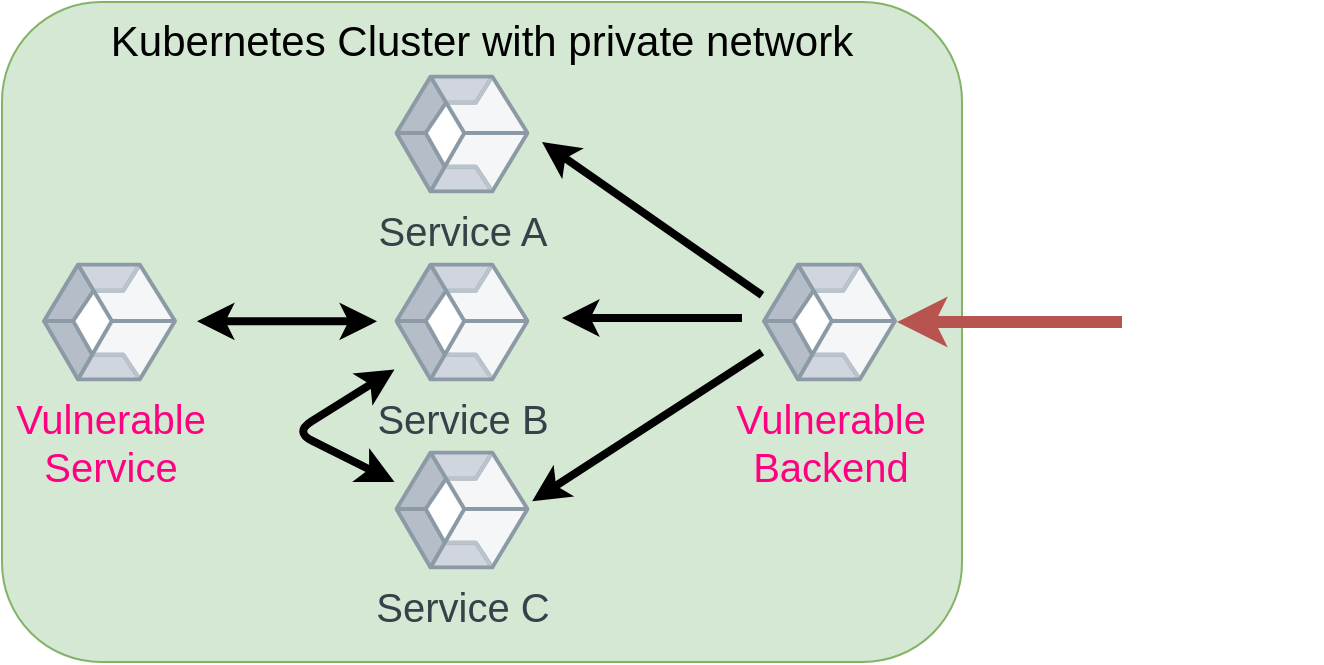 <mxfile version="14.2.9" type="device"><diagram id="Z2K4chlBQd5eH9F4HpAG" name="Page-1"><mxGraphModel dx="992" dy="528" grid="1" gridSize="10" guides="1" tooltips="1" connect="1" arrows="1" fold="1" page="1" pageScale="1" pageWidth="827" pageHeight="1169" math="0" shadow="0"><root><mxCell id="0"/><mxCell id="1" parent="0"/><mxCell id="fDmSy4stRWS___8h6wna-2" value="Kubernetes Cluster with private network" style="rounded=1;whiteSpace=wrap;html=1;verticalAlign=top;fontSize=21;fillColor=#d5e8d4;strokeColor=#82b366;" vertex="1" parent="1"><mxGeometry x="70" y="40" width="480" height="330" as="geometry"/></mxCell><mxCell id="fDmSy4stRWS___8h6wna-7" style="edgeStyle=orthogonalEdgeStyle;rounded=0;orthogonalLoop=1;jettySize=auto;html=1;exitX=0;exitY=0.5;exitDx=0;exitDy=0;fontSize=20;strokeWidth=6;entryX=1;entryY=0.5;entryDx=0;entryDy=0;fillColor=#f8cecc;strokeColor=#b85450;" edge="1" parent="1" source="fDmSy4stRWS___8h6wna-6" target="fDmSy4stRWS___8h6wna-18"><mxGeometry relative="1" as="geometry"><mxPoint x="510" y="200.0" as="targetPoint"/></mxGeometry></mxCell><mxCell id="fDmSy4stRWS___8h6wna-6" value="" style="shape=image;html=1;verticalAlign=top;verticalLabelPosition=bottom;labelBackgroundColor=#ffffff;imageAspect=0;aspect=fixed;image=https://cdn4.iconfinder.com/data/icons/smileys-for-fun/128/smiley__14-128.png;fontSize=20;" vertex="1" parent="1"><mxGeometry x="630" y="150" width="100" height="100" as="geometry"/></mxCell><mxCell id="fDmSy4stRWS___8h6wna-8" value="" style="endArrow=classic;html=1;strokeWidth=4;fontSize=20;" edge="1" parent="1"><mxGeometry width="50" height="50" relative="1" as="geometry"><mxPoint x="450" y="186.667" as="sourcePoint"/><mxPoint x="340" y="110" as="targetPoint"/></mxGeometry></mxCell><mxCell id="fDmSy4stRWS___8h6wna-9" value="" style="endArrow=classic;html=1;strokeWidth=4;fontSize=20;" edge="1" parent="1"><mxGeometry width="50" height="50" relative="1" as="geometry"><mxPoint x="440" y="198" as="sourcePoint"/><mxPoint x="350" y="198" as="targetPoint"/></mxGeometry></mxCell><mxCell id="fDmSy4stRWS___8h6wna-10" value="" style="endArrow=classic;html=1;strokeWidth=4;fontSize=20;entryX=1.02;entryY=0.427;entryDx=0;entryDy=0;entryPerimeter=0;" edge="1" parent="1" target="fDmSy4stRWS___8h6wna-16"><mxGeometry width="50" height="50" relative="1" as="geometry"><mxPoint x="450" y="215.0" as="sourcePoint"/><mxPoint x="330" y="275.0" as="targetPoint"/></mxGeometry></mxCell><mxCell id="fDmSy4stRWS___8h6wna-12" value="" style="endArrow=classic;startArrow=classic;html=1;strokeWidth=4;fontSize=12;jumpSize=0;" edge="1" parent="1"><mxGeometry width="50" height="50" relative="1" as="geometry"><mxPoint x="167.5" y="199.66" as="sourcePoint"/><mxPoint x="257.5" y="199.66" as="targetPoint"/></mxGeometry></mxCell><mxCell id="fDmSy4stRWS___8h6wna-13" value="" style="endArrow=classic;startArrow=classic;html=1;strokeWidth=4;fontSize=12;" edge="1" parent="1"><mxGeometry width="50" height="50" relative="1" as="geometry"><mxPoint x="266.25" y="280.0" as="sourcePoint"/><mxPoint x="266.25" y="223.75" as="targetPoint"/><Array as="points"><mxPoint x="216.25" y="255"/></Array></mxGeometry></mxCell><mxCell id="fDmSy4stRWS___8h6wna-14" value="&lt;font style=&quot;font-size: 20px&quot;&gt;Service A&lt;/font&gt;" style="aspect=fixed;perimeter=ellipsePerimeter;html=1;align=center;fontSize=12;verticalAlign=top;fontColor=#364149;shadow=0;dashed=0;image;image=img/lib/cumulus/container.svg;labelBackgroundColor=none;" vertex="1" parent="1"><mxGeometry x="266.25" y="76" width="67.5" height="60" as="geometry"/></mxCell><mxCell id="fDmSy4stRWS___8h6wna-15" value="&lt;font style=&quot;font-size: 20px&quot;&gt;Service B&lt;/font&gt;" style="aspect=fixed;perimeter=ellipsePerimeter;html=1;align=center;fontSize=12;verticalAlign=top;fontColor=#364149;shadow=0;dashed=0;image;image=img/lib/cumulus/container.svg;labelBackgroundColor=none;" vertex="1" parent="1"><mxGeometry x="266.25" y="170" width="67.5" height="60" as="geometry"/></mxCell><mxCell id="fDmSy4stRWS___8h6wna-16" value="&lt;font style=&quot;font-size: 20px&quot;&gt;Service C&lt;/font&gt;" style="aspect=fixed;perimeter=ellipsePerimeter;html=1;align=center;fontSize=12;verticalAlign=top;fontColor=#364149;shadow=0;dashed=0;image;image=img/lib/cumulus/container.svg;labelBackgroundColor=none;" vertex="1" parent="1"><mxGeometry x="266.25" y="264" width="67.5" height="60" as="geometry"/></mxCell><mxCell id="fDmSy4stRWS___8h6wna-17" value="&lt;font style=&quot;font-size: 20px&quot;&gt;&lt;font color=&quot;#ff0080&quot;&gt;Vulnerable&lt;br&gt;Service&lt;/font&gt;&lt;br&gt;&lt;/font&gt;" style="aspect=fixed;perimeter=ellipsePerimeter;html=1;align=center;fontSize=12;verticalAlign=top;fontColor=#364149;shadow=0;dashed=0;image;image=img/lib/cumulus/container.svg;labelBackgroundColor=none;" vertex="1" parent="1"><mxGeometry x="90" y="170" width="67.5" height="60" as="geometry"/></mxCell><mxCell id="fDmSy4stRWS___8h6wna-18" value="&lt;font style=&quot;font-size: 20px&quot;&gt;&lt;font color=&quot;#ff0080&quot;&gt;Vulnerable&lt;br&gt;Backend&lt;/font&gt;&lt;br&gt;&lt;/font&gt;" style="aspect=fixed;perimeter=ellipsePerimeter;html=1;align=center;fontSize=12;verticalAlign=top;fontColor=#364149;shadow=0;dashed=0;image;image=img/lib/cumulus/container.svg;labelBackgroundColor=none;" vertex="1" parent="1"><mxGeometry x="450" y="170" width="67.5" height="60" as="geometry"/></mxCell></root></mxGraphModel></diagram></mxfile>